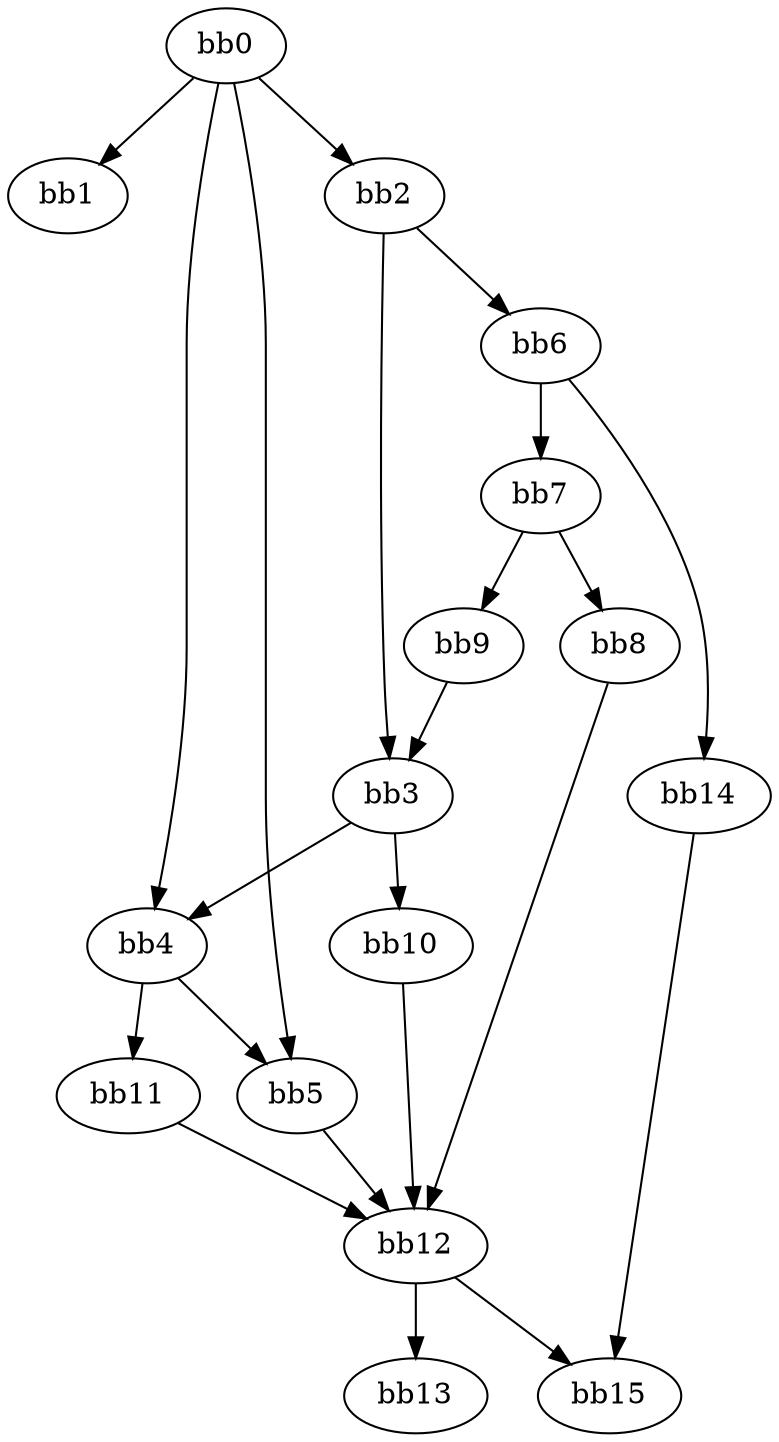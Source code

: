 digraph {
    0 [ label = "bb0\l" ]
    1 [ label = "bb1\l" ]
    2 [ label = "bb2\l" ]
    3 [ label = "bb3\l" ]
    4 [ label = "bb4\l" ]
    5 [ label = "bb5\l" ]
    6 [ label = "bb6\l" ]
    7 [ label = "bb7\l" ]
    8 [ label = "bb8\l" ]
    9 [ label = "bb9\l" ]
    10 [ label = "bb10\l" ]
    11 [ label = "bb11\l" ]
    12 [ label = "bb12\l" ]
    13 [ label = "bb13\l" ]
    14 [ label = "bb14\l" ]
    15 [ label = "bb15\l" ]
    0 -> 1 [ ]
    0 -> 2 [ ]
    0 -> 4 [ ]
    0 -> 5 [ ]
    2 -> 3 [ ]
    2 -> 6 [ ]
    3 -> 4 [ ]
    3 -> 10 [ ]
    4 -> 5 [ ]
    4 -> 11 [ ]
    5 -> 12 [ ]
    6 -> 7 [ ]
    6 -> 14 [ ]
    7 -> 8 [ ]
    7 -> 9 [ ]
    8 -> 12 [ ]
    9 -> 3 [ ]
    10 -> 12 [ ]
    11 -> 12 [ ]
    12 -> 13 [ ]
    12 -> 15 [ ]
    14 -> 15 [ ]
}

